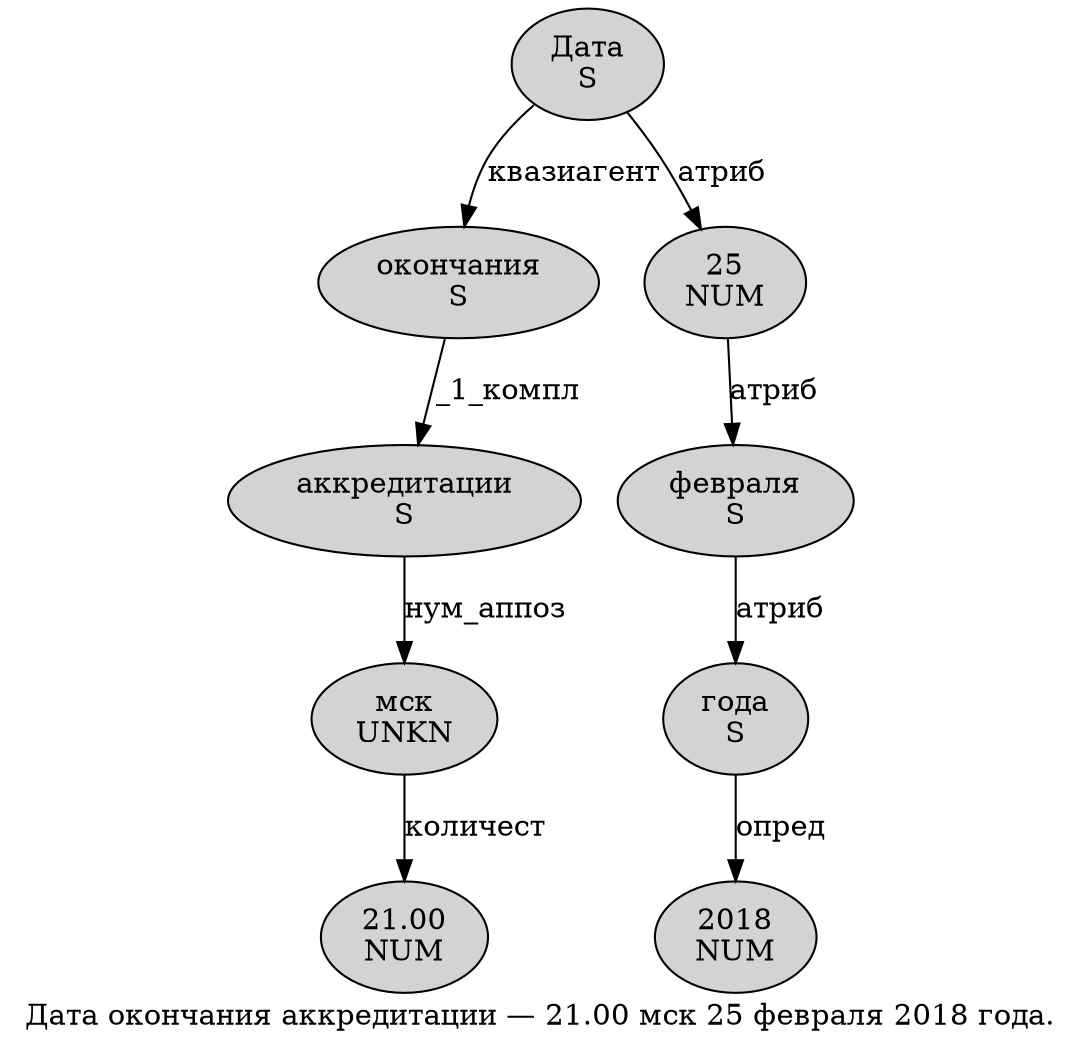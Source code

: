 digraph SENTENCE_883 {
	graph [label="Дата окончания аккредитации — 21.00 мск 25 февраля 2018 года."]
	node [style=filled]
		0 [label="Дата
S" color="" fillcolor=lightgray penwidth=1 shape=ellipse]
		1 [label="окончания
S" color="" fillcolor=lightgray penwidth=1 shape=ellipse]
		2 [label="аккредитации
S" color="" fillcolor=lightgray penwidth=1 shape=ellipse]
		4 [label="21.00
NUM" color="" fillcolor=lightgray penwidth=1 shape=ellipse]
		5 [label="мск
UNKN" color="" fillcolor=lightgray penwidth=1 shape=ellipse]
		6 [label="25
NUM" color="" fillcolor=lightgray penwidth=1 shape=ellipse]
		7 [label="февраля
S" color="" fillcolor=lightgray penwidth=1 shape=ellipse]
		8 [label="2018
NUM" color="" fillcolor=lightgray penwidth=1 shape=ellipse]
		9 [label="года
S" color="" fillcolor=lightgray penwidth=1 shape=ellipse]
			1 -> 2 [label="_1_компл"]
			0 -> 1 [label="квазиагент"]
			0 -> 6 [label="атриб"]
			2 -> 5 [label="нум_аппоз"]
			5 -> 4 [label="количест"]
			7 -> 9 [label="атриб"]
			9 -> 8 [label="опред"]
			6 -> 7 [label="атриб"]
}